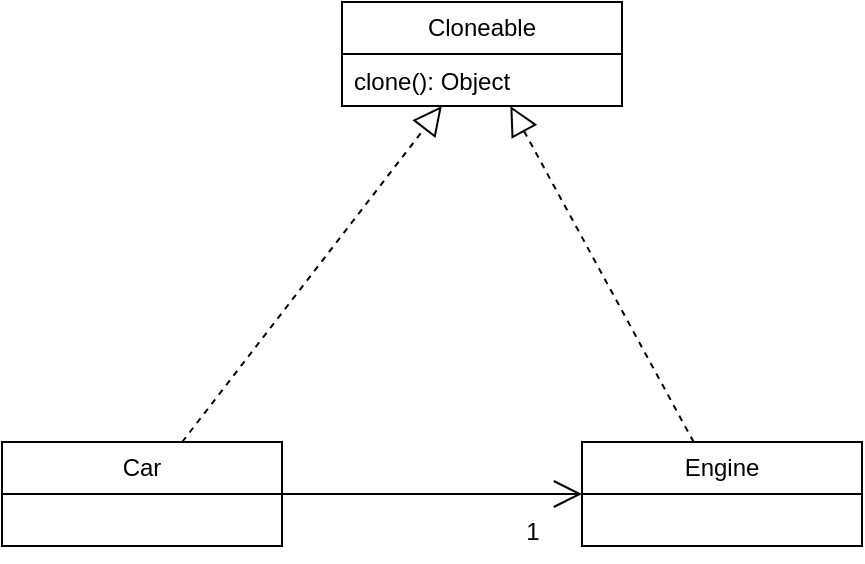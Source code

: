 <mxfile version="22.0.3" type="device">
  <diagram id="C5RBs43oDa-KdzZeNtuy" name="Page-1">
    <mxGraphModel dx="1432" dy="1820" grid="1" gridSize="10" guides="1" tooltips="1" connect="1" arrows="1" fold="1" page="1" pageScale="1" pageWidth="827" pageHeight="1169" math="0" shadow="0">
      <root>
        <mxCell id="WIyWlLk6GJQsqaUBKTNV-0" />
        <mxCell id="WIyWlLk6GJQsqaUBKTNV-1" parent="WIyWlLk6GJQsqaUBKTNV-0" />
        <mxCell id="11OZjqFT8bV48QJ1QOC0-31" value="Cloneable" style="swimlane;fontStyle=0;childLayout=stackLayout;horizontal=1;startSize=26;fillColor=none;horizontalStack=0;resizeParent=1;resizeParentMax=0;resizeLast=0;collapsible=1;marginBottom=0;whiteSpace=wrap;html=1;" vertex="1" parent="WIyWlLk6GJQsqaUBKTNV-1">
          <mxGeometry x="340" y="570" width="140" height="52" as="geometry" />
        </mxCell>
        <mxCell id="11OZjqFT8bV48QJ1QOC0-32" value="clone(): Object" style="text;strokeColor=none;fillColor=none;align=left;verticalAlign=top;spacingLeft=4;spacingRight=4;overflow=hidden;rotatable=0;points=[[0,0.5],[1,0.5]];portConstraint=eastwest;whiteSpace=wrap;html=1;" vertex="1" parent="11OZjqFT8bV48QJ1QOC0-31">
          <mxGeometry y="26" width="140" height="26" as="geometry" />
        </mxCell>
        <mxCell id="11OZjqFT8bV48QJ1QOC0-35" value="Car" style="swimlane;fontStyle=0;childLayout=stackLayout;horizontal=1;startSize=26;fillColor=none;horizontalStack=0;resizeParent=1;resizeParentMax=0;resizeLast=0;collapsible=1;marginBottom=0;whiteSpace=wrap;html=1;" vertex="1" parent="WIyWlLk6GJQsqaUBKTNV-1">
          <mxGeometry x="170" y="790" width="140" height="52" as="geometry" />
        </mxCell>
        <mxCell id="11OZjqFT8bV48QJ1QOC0-39" value="" style="endArrow=block;dashed=1;endFill=0;endSize=12;html=1;rounded=0;" edge="1" parent="WIyWlLk6GJQsqaUBKTNV-1" source="11OZjqFT8bV48QJ1QOC0-35" target="11OZjqFT8bV48QJ1QOC0-31">
          <mxGeometry width="160" relative="1" as="geometry">
            <mxPoint x="330" y="620" as="sourcePoint" />
            <mxPoint x="490" y="620" as="targetPoint" />
          </mxGeometry>
        </mxCell>
        <mxCell id="11OZjqFT8bV48QJ1QOC0-40" value="Engine" style="swimlane;fontStyle=0;childLayout=stackLayout;horizontal=1;startSize=26;fillColor=none;horizontalStack=0;resizeParent=1;resizeParentMax=0;resizeLast=0;collapsible=1;marginBottom=0;whiteSpace=wrap;html=1;" vertex="1" parent="WIyWlLk6GJQsqaUBKTNV-1">
          <mxGeometry x="460" y="790" width="140" height="52" as="geometry" />
        </mxCell>
        <mxCell id="11OZjqFT8bV48QJ1QOC0-41" value="" style="endArrow=block;dashed=1;endFill=0;endSize=12;html=1;rounded=0;" edge="1" parent="WIyWlLk6GJQsqaUBKTNV-1" source="11OZjqFT8bV48QJ1QOC0-40" target="11OZjqFT8bV48QJ1QOC0-31">
          <mxGeometry width="160" relative="1" as="geometry">
            <mxPoint x="270" y="800" as="sourcePoint" />
            <mxPoint x="400" y="632" as="targetPoint" />
          </mxGeometry>
        </mxCell>
        <mxCell id="11OZjqFT8bV48QJ1QOC0-42" value="" style="endArrow=open;endFill=1;endSize=12;html=1;rounded=0;" edge="1" parent="WIyWlLk6GJQsqaUBKTNV-1" source="11OZjqFT8bV48QJ1QOC0-35" target="11OZjqFT8bV48QJ1QOC0-40">
          <mxGeometry width="160" relative="1" as="geometry">
            <mxPoint x="330" y="620" as="sourcePoint" />
            <mxPoint x="490" y="620" as="targetPoint" />
          </mxGeometry>
        </mxCell>
        <mxCell id="11OZjqFT8bV48QJ1QOC0-43" value="1" style="text;html=1;align=center;verticalAlign=middle;resizable=0;points=[];autosize=1;strokeColor=none;fillColor=none;" vertex="1" parent="WIyWlLk6GJQsqaUBKTNV-1">
          <mxGeometry x="420" y="820" width="30" height="30" as="geometry" />
        </mxCell>
      </root>
    </mxGraphModel>
  </diagram>
</mxfile>
